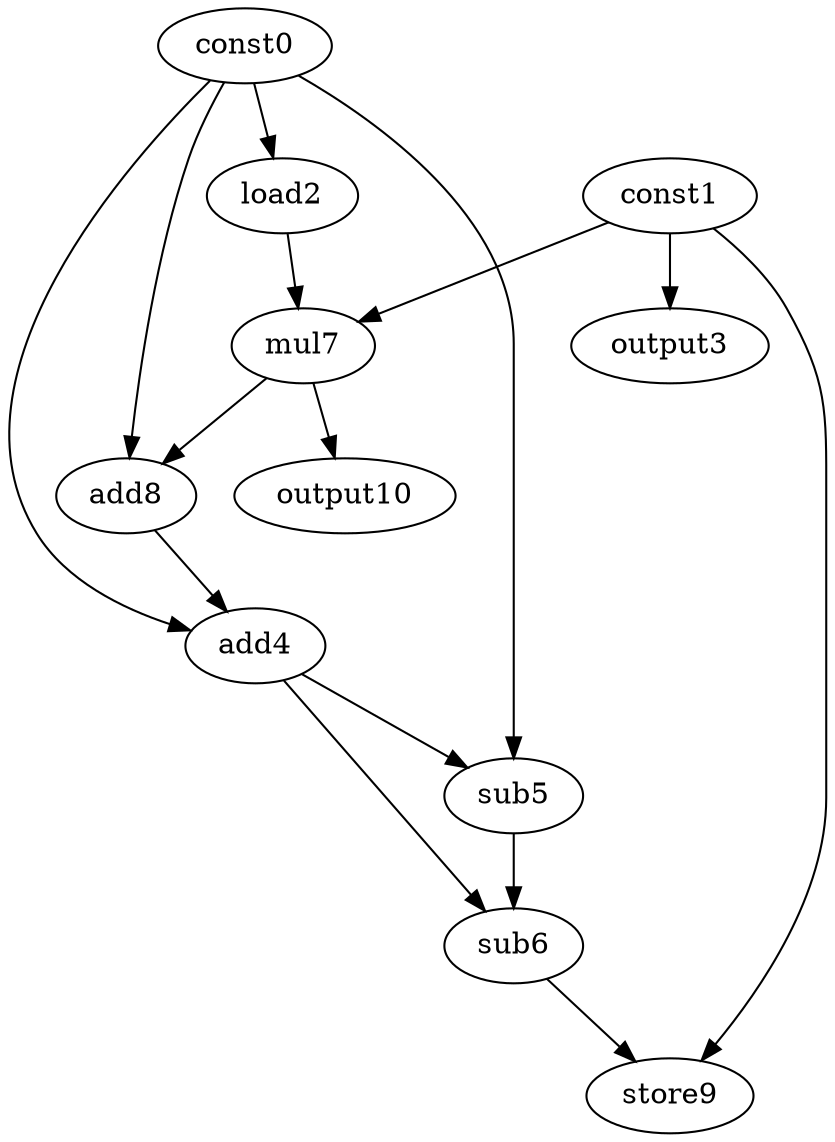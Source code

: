 digraph G { 
const0[opcode=const]; 
const1[opcode=const]; 
load2[opcode=load]; 
output3[opcode=output]; 
add4[opcode=add]; 
sub5[opcode=sub]; 
sub6[opcode=sub]; 
mul7[opcode=mul]; 
add8[opcode=add]; 
store9[opcode=store]; 
output10[opcode=output]; 
const0->load2[operand=0];
const1->output3[operand=0];
const1->mul7[operand=0];
load2->mul7[operand=1];
mul7->add8[operand=0];
const0->add8[operand=1];
mul7->output10[operand=0];
const0->add4[operand=0];
add8->add4[operand=1];
const0->sub5[operand=0];
add4->sub5[operand=1];
add4->sub6[operand=0];
sub5->sub6[operand=1];
const1->store9[operand=0];
sub6->store9[operand=1];
}

